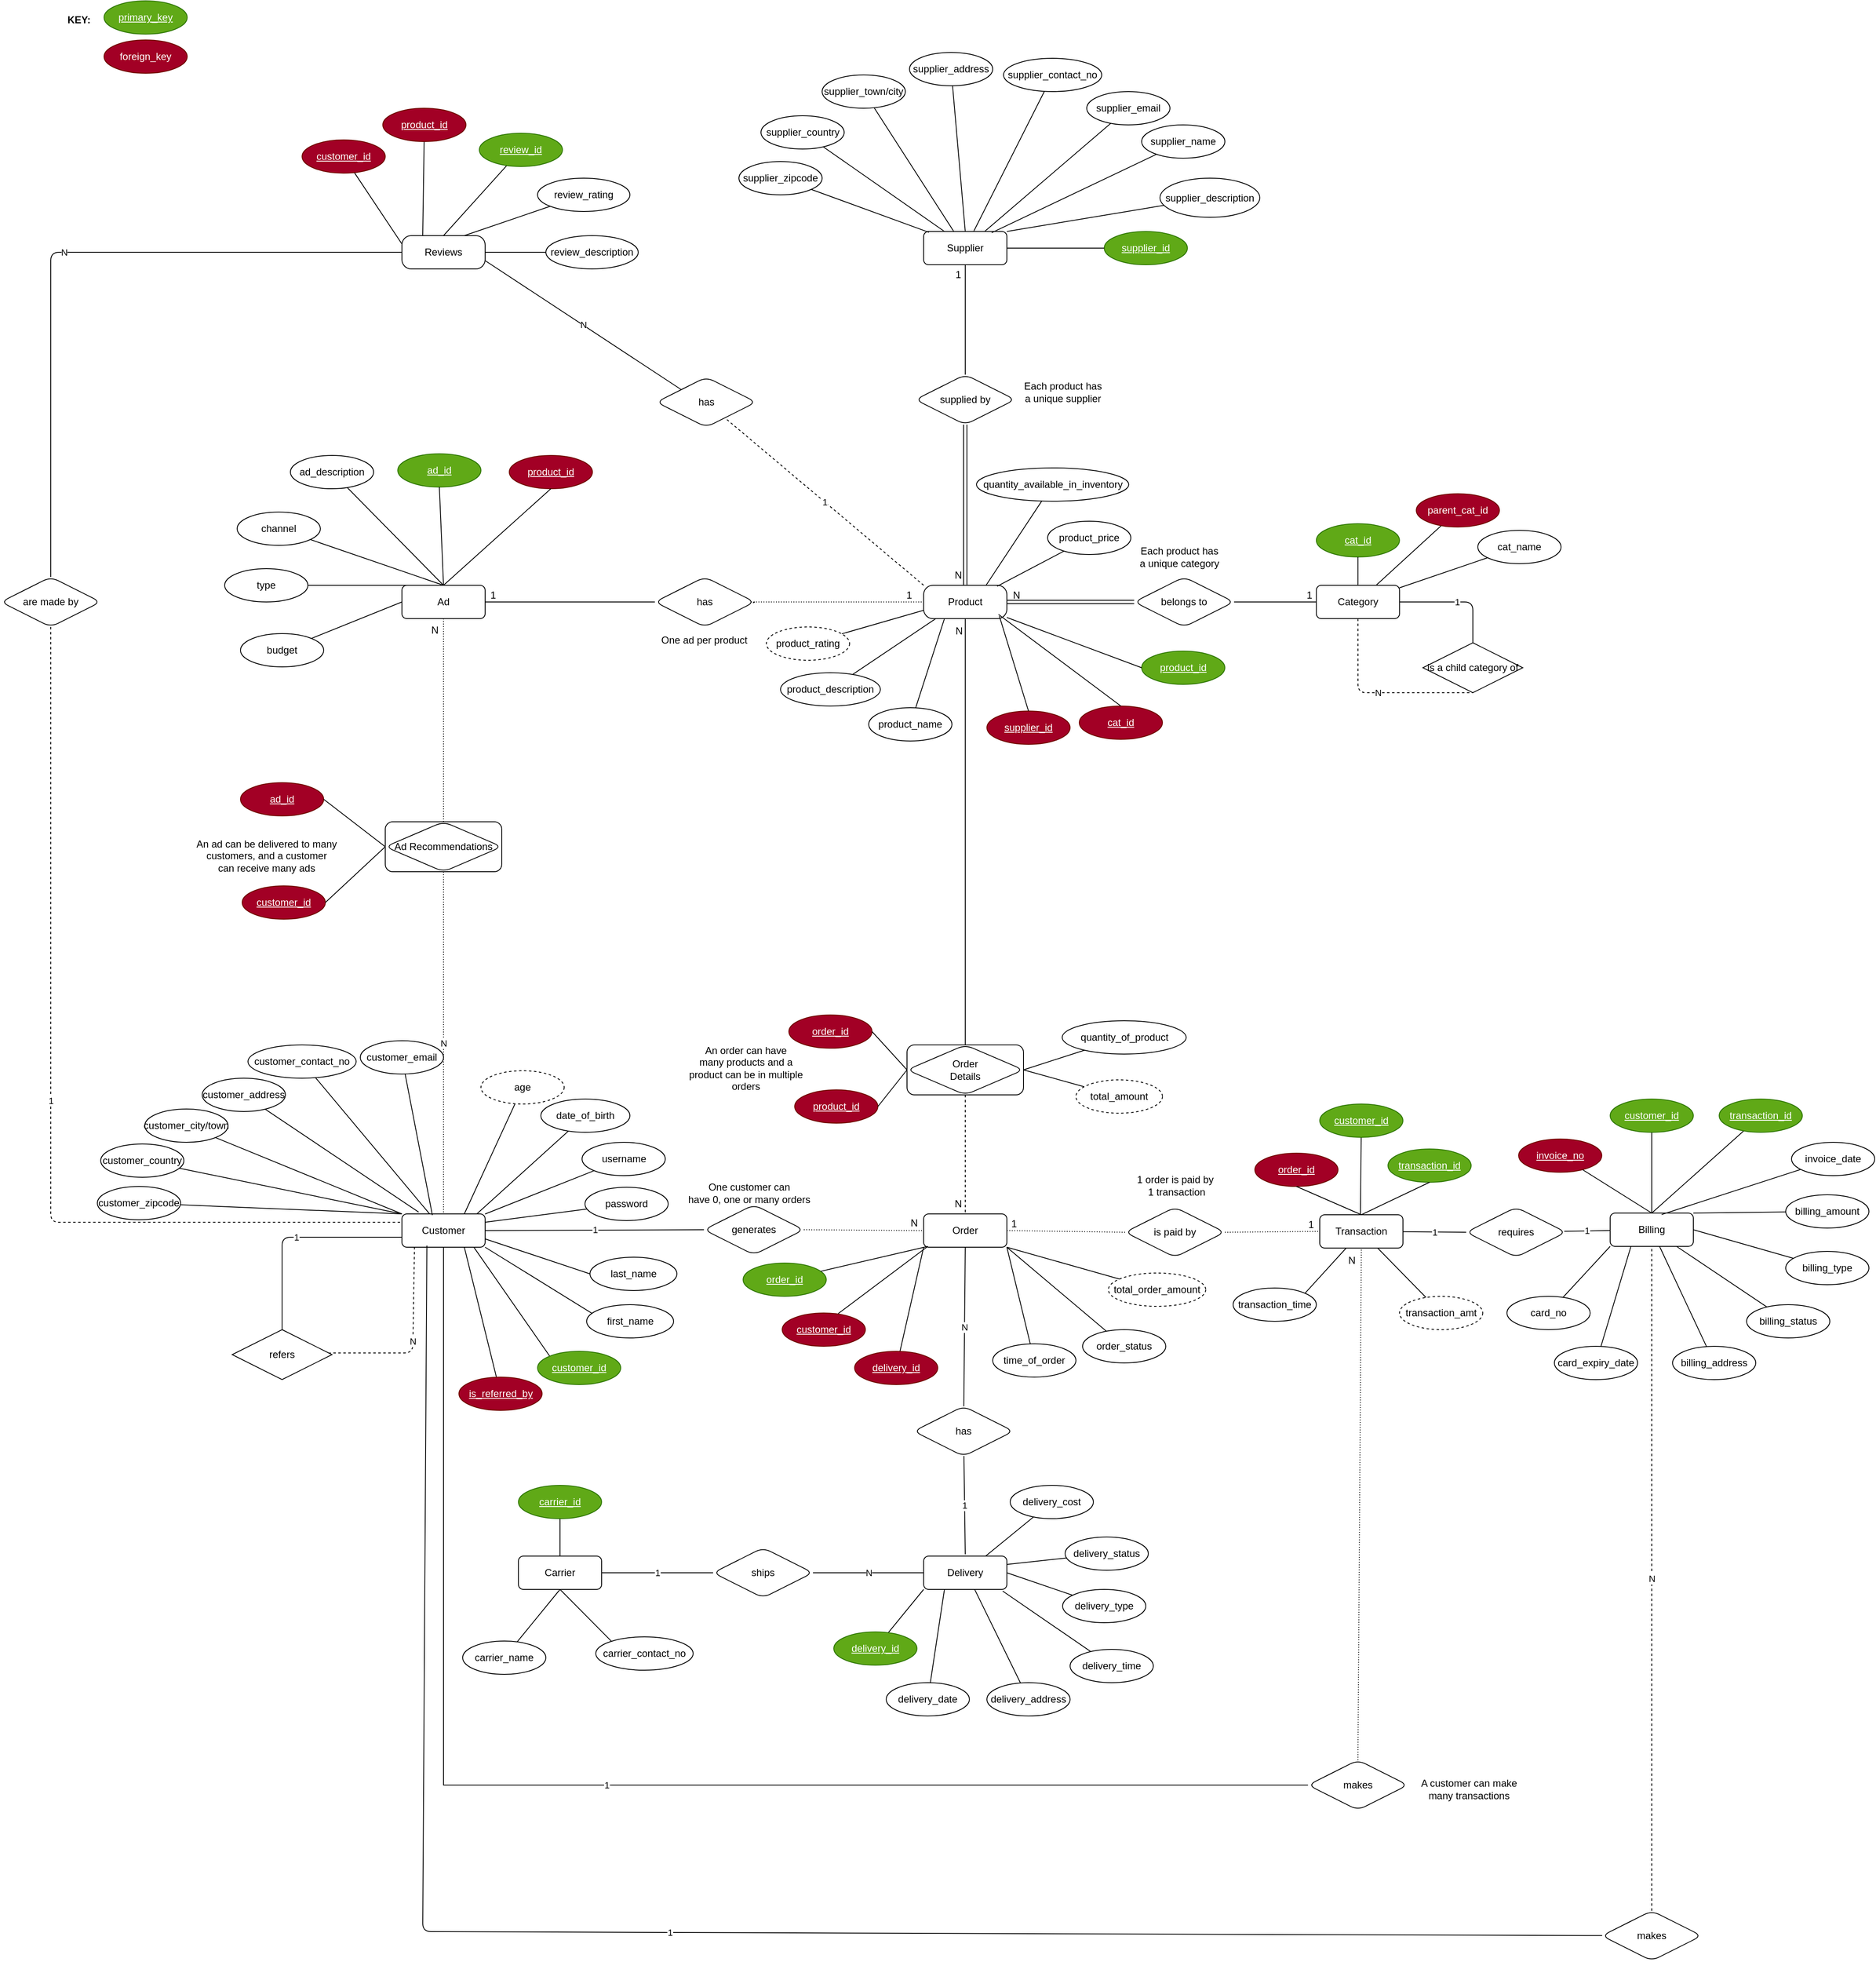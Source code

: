 <mxfile>
    <diagram id="CGE-V-YyImQBMw3J6Rf1" name="Page-1">
        <mxGraphModel dx="2678" dy="1331" grid="0" gridSize="13" guides="1" tooltips="1" connect="1" arrows="1" fold="1" page="0" pageScale="1" pageWidth="827" pageHeight="1169" math="0" shadow="0">
            <root>
                <mxCell id="0"/>
                <mxCell id="1" parent="0"/>
                <mxCell id="248" value="N" style="edgeStyle=none;html=1;entryX=0.974;entryY=0.467;entryDx=0;entryDy=0;entryPerimeter=0;endArrow=none;endFill=0;exitX=0.151;exitY=0.991;exitDx=0;exitDy=0;exitPerimeter=0;dashed=1;" parent="1" source="2" target="233" edge="1">
                    <mxGeometry relative="1" as="geometry">
                        <Array as="points">
                            <mxPoint x="-361" y="1312"/>
                        </Array>
                    </mxGeometry>
                </mxCell>
                <mxCell id="2" value="Customer" style="whiteSpace=wrap;html=1;align=center;rounded=1;" parent="1" vertex="1">
                    <mxGeometry x="-374" y="1145" width="100" height="40" as="geometry"/>
                </mxCell>
                <mxCell id="192" value="1" style="edgeStyle=none;html=1;endArrow=none;endFill=0;exitX=0;exitY=0;exitDx=0;exitDy=0;dashed=1;" parent="1" source="3" target="191" edge="1">
                    <mxGeometry relative="1" as="geometry"/>
                </mxCell>
                <mxCell id="3" value="Product" style="whiteSpace=wrap;html=1;align=center;rounded=1;arcSize=28;" parent="1" vertex="1">
                    <mxGeometry x="253" y="390" width="100" height="40" as="geometry"/>
                </mxCell>
                <mxCell id="4" value="Order" style="whiteSpace=wrap;html=1;align=center;rounded=1;" parent="1" vertex="1">
                    <mxGeometry x="253" y="1145" width="100" height="40" as="geometry"/>
                </mxCell>
                <mxCell id="289" value="1" style="edgeStyle=none;html=1;entryX=0;entryY=0.5;entryDx=0;entryDy=0;endArrow=none;endFill=0;" parent="1" source="6" target="285" edge="1">
                    <mxGeometry relative="1" as="geometry"/>
                </mxCell>
                <mxCell id="6" value="Transaction" style="whiteSpace=wrap;html=1;align=center;rounded=1;" parent="1" vertex="1">
                    <mxGeometry x="729" y="1146" width="100" height="40" as="geometry"/>
                </mxCell>
                <mxCell id="7" value="Supplier" style="whiteSpace=wrap;html=1;align=center;rounded=1;" parent="1" vertex="1">
                    <mxGeometry x="253" y="-35" width="100" height="40" as="geometry"/>
                </mxCell>
                <mxCell id="157" value="N" style="edgeStyle=none;html=1;entryX=0.5;entryY=1;entryDx=0;entryDy=0;endArrow=none;endFill=0;dashed=1;" parent="1" source="8" target="155" edge="1">
                    <mxGeometry relative="1" as="geometry">
                        <Array as="points">
                            <mxPoint x="775" y="519"/>
                        </Array>
                    </mxGeometry>
                </mxCell>
                <mxCell id="8" value="Category" style="whiteSpace=wrap;html=1;align=center;rounded=1;" parent="1" vertex="1">
                    <mxGeometry x="724.9" y="390" width="100" height="40" as="geometry"/>
                </mxCell>
                <mxCell id="9" value="Ad" style="whiteSpace=wrap;html=1;align=center;rounded=1;" parent="1" vertex="1">
                    <mxGeometry x="-374" y="390" width="100" height="40" as="geometry"/>
                </mxCell>
                <mxCell id="10" value="belongs to" style="shape=rhombus;perimeter=rhombusPerimeter;whiteSpace=wrap;html=1;align=center;rounded=1;" parent="1" vertex="1">
                    <mxGeometry x="506" y="380" width="120" height="60" as="geometry"/>
                </mxCell>
                <mxCell id="21" value="" style="endArrow=none;html=1;rounded=1;entryX=0;entryY=0.5;entryDx=0;entryDy=0;exitX=1;exitY=0.5;exitDx=0;exitDy=0;" parent="1" source="10" target="8" edge="1">
                    <mxGeometry relative="1" as="geometry">
                        <mxPoint x="662.36" y="409.94" as="sourcePoint"/>
                        <mxPoint x="822" y="440" as="targetPoint"/>
                    </mxGeometry>
                </mxCell>
                <mxCell id="22" value="1" style="resizable=0;html=1;align=right;verticalAlign=bottom;rounded=1;" parent="21" connectable="0" vertex="1">
                    <mxGeometry x="1" relative="1" as="geometry">
                        <mxPoint x="-5" as="offset"/>
                    </mxGeometry>
                </mxCell>
                <mxCell id="23" value="" style="endArrow=none;html=1;rounded=1;entryX=1;entryY=0.5;entryDx=0;entryDy=0;shape=link;" parent="1" source="10" target="3" edge="1">
                    <mxGeometry relative="1" as="geometry">
                        <mxPoint x="403" y="422" as="sourcePoint"/>
                        <mxPoint x="364" y="422" as="targetPoint"/>
                    </mxGeometry>
                </mxCell>
                <mxCell id="24" value="N" style="resizable=0;html=1;align=right;verticalAlign=bottom;rounded=1;" parent="23" connectable="0" vertex="1">
                    <mxGeometry x="1" relative="1" as="geometry">
                        <mxPoint x="16" as="offset"/>
                    </mxGeometry>
                </mxCell>
                <mxCell id="25" value="cat_id" style="ellipse;whiteSpace=wrap;html=1;align=center;fontStyle=4;rounded=1;fillColor=#60a917;fontColor=#ffffff;strokeColor=#2D7600;" parent="1" vertex="1">
                    <mxGeometry x="724.9" y="316" width="100" height="40" as="geometry"/>
                </mxCell>
                <mxCell id="28" value="" style="endArrow=none;html=1;rounded=0;entryX=0.5;entryY=0;entryDx=0;entryDy=0;exitX=0.5;exitY=1;exitDx=0;exitDy=0;" parent="1" source="25" target="8" edge="1">
                    <mxGeometry relative="1" as="geometry">
                        <mxPoint x="462.9" y="474" as="sourcePoint"/>
                        <mxPoint x="622.9" y="474" as="targetPoint"/>
                    </mxGeometry>
                </mxCell>
                <mxCell id="32" value="&lt;u&gt;cat_id&lt;/u&gt;" style="ellipse;whiteSpace=wrap;html=1;align=center;rounded=1;fillColor=#a20025;fontColor=#ffffff;strokeColor=#6F0000;" parent="1" vertex="1">
                    <mxGeometry x="440" y="535" width="100" height="40" as="geometry"/>
                </mxCell>
                <mxCell id="35" value="product_id" style="ellipse;whiteSpace=wrap;html=1;align=center;fontStyle=4;rounded=1;fillColor=#60a917;fontColor=#ffffff;strokeColor=#2D7600;" parent="1" vertex="1">
                    <mxGeometry x="515" y="469" width="100" height="40" as="geometry"/>
                </mxCell>
                <mxCell id="36" value="" style="endArrow=none;html=1;rounded=0;exitX=0;exitY=0.5;exitDx=0;exitDy=0;" parent="1" source="35" target="3" edge="1">
                    <mxGeometry relative="1" as="geometry">
                        <mxPoint x="346" y="422" as="sourcePoint"/>
                        <mxPoint x="219" y="410" as="targetPoint"/>
                    </mxGeometry>
                </mxCell>
                <mxCell id="41" value="" style="endArrow=none;html=1;rounded=0;exitX=0.5;exitY=0;exitDx=0;exitDy=0;" parent="1" source="32" edge="1">
                    <mxGeometry relative="1" as="geometry">
                        <mxPoint x="327" y="422" as="sourcePoint"/>
                        <mxPoint x="343" y="425" as="targetPoint"/>
                    </mxGeometry>
                </mxCell>
                <mxCell id="51" value="&lt;div&gt;Order&lt;/div&gt;&lt;div&gt;Details&lt;/div&gt;" style="shape=associativeEntity;whiteSpace=wrap;html=1;align=center;rounded=1;" parent="1" vertex="1">
                    <mxGeometry x="233" y="942" width="140" height="60" as="geometry"/>
                </mxCell>
                <mxCell id="52" value="product_id" style="ellipse;whiteSpace=wrap;html=1;align=center;fontStyle=4;rounded=1;fillColor=#a20025;fontColor=#ffffff;strokeColor=#6F0000;" parent="1" vertex="1">
                    <mxGeometry x="98" y="996" width="100" height="40" as="geometry"/>
                </mxCell>
                <mxCell id="53" value="&lt;div&gt;order_id&lt;/div&gt;" style="ellipse;whiteSpace=wrap;html=1;align=center;fontStyle=4;rounded=1;fillColor=#a20025;fontColor=#ffffff;strokeColor=#6F0000;" parent="1" vertex="1">
                    <mxGeometry x="91" y="906" width="100" height="40" as="geometry"/>
                </mxCell>
                <mxCell id="56" value="" style="endArrow=none;html=1;rounded=0;entryX=0.5;entryY=0;entryDx=0;entryDy=0;exitX=0.5;exitY=1;exitDx=0;exitDy=0;dashed=1;" parent="1" source="51" target="4" edge="1">
                    <mxGeometry relative="1" as="geometry">
                        <mxPoint x="303" y="1032" as="sourcePoint"/>
                        <mxPoint x="316" y="1100" as="targetPoint"/>
                    </mxGeometry>
                </mxCell>
                <mxCell id="57" value="N" style="resizable=0;html=1;align=right;verticalAlign=bottom;rounded=1;" parent="56" connectable="0" vertex="1">
                    <mxGeometry x="1" relative="1" as="geometry">
                        <mxPoint x="-4" y="-4" as="offset"/>
                    </mxGeometry>
                </mxCell>
                <mxCell id="58" value="" style="endArrow=none;html=1;rounded=0;entryX=1;entryY=0.5;entryDx=0;entryDy=0;exitX=0;exitY=0.5;exitDx=0;exitDy=0;" parent="1" source="51" target="53" edge="1">
                    <mxGeometry relative="1" as="geometry">
                        <mxPoint x="156" y="865" as="sourcePoint"/>
                        <mxPoint x="316" y="865" as="targetPoint"/>
                    </mxGeometry>
                </mxCell>
                <mxCell id="59" value="" style="endArrow=none;html=1;rounded=0;entryX=1;entryY=0.5;entryDx=0;entryDy=0;exitX=0;exitY=0.5;exitDx=0;exitDy=0;" parent="1" source="51" target="52" edge="1">
                    <mxGeometry relative="1" as="geometry">
                        <mxPoint x="236" y="920" as="sourcePoint"/>
                        <mxPoint x="316" y="951" as="targetPoint"/>
                    </mxGeometry>
                </mxCell>
                <mxCell id="60" value="&lt;div&gt;order_id&lt;/div&gt;" style="ellipse;whiteSpace=wrap;html=1;align=center;fontStyle=4;rounded=1;fillColor=#60a917;fontColor=#ffffff;strokeColor=#2D7600;" parent="1" vertex="1">
                    <mxGeometry x="36" y="1204" width="100" height="40" as="geometry"/>
                </mxCell>
                <mxCell id="61" value="" style="endArrow=none;html=1;rounded=0;" parent="1" target="60" edge="1">
                    <mxGeometry relative="1" as="geometry">
                        <mxPoint x="258" y="1184" as="sourcePoint"/>
                        <mxPoint x="298" y="1277.67" as="targetPoint"/>
                    </mxGeometry>
                </mxCell>
                <mxCell id="62" value="" style="endArrow=none;html=1;rounded=0;entryX=0.673;entryY=0.018;entryDx=0;entryDy=0;entryPerimeter=0;" parent="1" target="64" edge="1">
                    <mxGeometry relative="1" as="geometry">
                        <mxPoint x="258" y="1184" as="sourcePoint"/>
                        <mxPoint x="214" y="1124" as="targetPoint"/>
                    </mxGeometry>
                </mxCell>
                <mxCell id="63" value="&lt;div&gt;One customer can&lt;/div&gt;&lt;div&gt;have 0, one or many orders&lt;br&gt;&lt;/div&gt;" style="text;html=1;align=center;verticalAlign=middle;resizable=0;points=[];autosize=1;strokeColor=none;fillColor=none;" parent="1" vertex="1">
                    <mxGeometry x="-40.5" y="1099" width="167" height="41" as="geometry"/>
                </mxCell>
                <mxCell id="64" value="&lt;div&gt;customer_id&lt;/div&gt;" style="ellipse;whiteSpace=wrap;html=1;align=center;fontStyle=4;rounded=1;fillColor=#a20025;fontColor=#ffffff;strokeColor=#6F0000;" parent="1" vertex="1">
                    <mxGeometry x="83" y="1264" width="100" height="40" as="geometry"/>
                </mxCell>
                <mxCell id="66" value="supplied by" style="shape=rhombus;perimeter=rhombusPerimeter;whiteSpace=wrap;html=1;align=center;rounded=1;" parent="1" vertex="1">
                    <mxGeometry x="243" y="137" width="120" height="60" as="geometry"/>
                </mxCell>
                <mxCell id="67" value="" style="endArrow=none;html=1;rounded=1;entryX=0.5;entryY=1;entryDx=0;entryDy=0;exitX=0.5;exitY=0;exitDx=0;exitDy=0;" parent="1" source="66" target="7" edge="1">
                    <mxGeometry relative="1" as="geometry">
                        <mxPoint x="515" y="263" as="sourcePoint"/>
                        <mxPoint x="564.64" y="329" as="targetPoint"/>
                    </mxGeometry>
                </mxCell>
                <mxCell id="68" value="1" style="resizable=0;html=1;align=right;verticalAlign=bottom;rounded=1;" parent="67" connectable="0" vertex="1">
                    <mxGeometry x="1" relative="1" as="geometry">
                        <mxPoint x="-5" y="20" as="offset"/>
                    </mxGeometry>
                </mxCell>
                <mxCell id="69" value="" style="endArrow=none;html=1;rounded=1;exitX=0.5;exitY=1;exitDx=0;exitDy=0;entryX=0.5;entryY=0;entryDx=0;entryDy=0;shape=link;" parent="1" source="66" target="3" edge="1">
                    <mxGeometry relative="1" as="geometry">
                        <mxPoint x="385" y="313" as="sourcePoint"/>
                        <mxPoint x="335" y="301" as="targetPoint"/>
                    </mxGeometry>
                </mxCell>
                <mxCell id="70" value="N" style="resizable=0;html=1;align=right;verticalAlign=bottom;rounded=1;" parent="69" connectable="0" vertex="1">
                    <mxGeometry x="1" relative="1" as="geometry">
                        <mxPoint x="-4" y="-4" as="offset"/>
                    </mxGeometry>
                </mxCell>
                <mxCell id="71" value="supplier_id" style="ellipse;whiteSpace=wrap;html=1;align=center;fontStyle=4;rounded=1;fillColor=#60a917;fontColor=#ffffff;strokeColor=#2D7600;" parent="1" vertex="1">
                    <mxGeometry x="470" y="-35" width="100" height="40" as="geometry"/>
                </mxCell>
                <mxCell id="72" value="" style="endArrow=none;html=1;rounded=0;entryX=0;entryY=0.5;entryDx=0;entryDy=0;exitX=1;exitY=0.5;exitDx=0;exitDy=0;" parent="1" source="7" target="71" edge="1">
                    <mxGeometry relative="1" as="geometry">
                        <mxPoint x="373" y="162" as="sourcePoint"/>
                        <mxPoint x="331" y="172" as="targetPoint"/>
                    </mxGeometry>
                </mxCell>
                <mxCell id="73" value="Each product has&lt;br&gt; a unique supplier" style="text;html=1;align=center;verticalAlign=middle;resizable=0;points=[];autosize=1;strokeColor=none;fillColor=none;" parent="1" vertex="1">
                    <mxGeometry x="363" y="137" width="114" height="41" as="geometry"/>
                </mxCell>
                <mxCell id="74" value="generates" style="shape=rhombus;perimeter=rhombusPerimeter;whiteSpace=wrap;html=1;align=center;rounded=1;" parent="1" vertex="1">
                    <mxGeometry x="-11" y="1134" width="120" height="60" as="geometry"/>
                </mxCell>
                <mxCell id="75" value="" style="endArrow=none;html=1;rounded=0;exitX=0.865;exitY=1.001;exitDx=0;exitDy=0;entryX=0;entryY=0;entryDx=0;entryDy=0;exitPerimeter=0;" parent="1" source="2" target="76" edge="1">
                    <mxGeometry relative="1" as="geometry">
                        <mxPoint x="-217" y="1159.67" as="sourcePoint"/>
                        <mxPoint x="-217" y="1197.34" as="targetPoint"/>
                    </mxGeometry>
                </mxCell>
                <mxCell id="76" value="&lt;div&gt;customer_id&lt;/div&gt;" style="ellipse;whiteSpace=wrap;html=1;align=center;fontStyle=4;rounded=1;fillColor=#60a917;fontColor=#ffffff;strokeColor=#2D7600;" parent="1" vertex="1">
                    <mxGeometry x="-211" y="1310" width="100" height="40" as="geometry"/>
                </mxCell>
                <mxCell id="77" value="Each product has&lt;br&gt; a unique category" style="text;html=1;align=center;verticalAlign=middle;resizable=0;points=[];autosize=1;strokeColor=none;fillColor=none;" parent="1" vertex="1">
                    <mxGeometry x="502" y="335" width="115" height="41" as="geometry"/>
                </mxCell>
                <mxCell id="78" value="1" style="endArrow=none;html=1;rounded=0;entryX=1;entryY=0.5;entryDx=0;entryDy=0;exitX=0;exitY=0.5;exitDx=0;exitDy=0;" parent="1" source="74" target="2" edge="1">
                    <mxGeometry relative="1" as="geometry">
                        <mxPoint x="-124" y="1165" as="sourcePoint"/>
                        <mxPoint x="173" y="913.67" as="targetPoint"/>
                    </mxGeometry>
                </mxCell>
                <mxCell id="80" value="" style="endArrow=none;html=1;rounded=0;dashed=1;dashPattern=1 2;exitX=1;exitY=0.5;exitDx=0;exitDy=0;entryX=0;entryY=0.5;entryDx=0;entryDy=0;" parent="1" source="74" target="4" edge="1">
                    <mxGeometry relative="1" as="geometry">
                        <mxPoint x="120" y="965.67" as="sourcePoint"/>
                        <mxPoint x="280" y="965.67" as="targetPoint"/>
                    </mxGeometry>
                </mxCell>
                <mxCell id="81" value="N" style="resizable=0;html=1;align=right;verticalAlign=bottom;" parent="80" connectable="0" vertex="1">
                    <mxGeometry x="1" relative="1" as="geometry">
                        <mxPoint x="-6" as="offset"/>
                    </mxGeometry>
                </mxCell>
                <mxCell id="82" value="" style="endArrow=none;html=1;rounded=0;entryX=0.5;entryY=1;entryDx=0;entryDy=0;exitX=0.5;exitY=0;exitDx=0;exitDy=0;" parent="1" source="51" target="3" edge="1">
                    <mxGeometry relative="1" as="geometry">
                        <mxPoint x="180" y="582" as="sourcePoint"/>
                        <mxPoint x="340" y="582" as="targetPoint"/>
                    </mxGeometry>
                </mxCell>
                <mxCell id="83" value="N" style="resizable=0;html=1;align=right;verticalAlign=bottom;" parent="82" connectable="0" vertex="1">
                    <mxGeometry x="1" relative="1" as="geometry">
                        <mxPoint x="-3" y="23" as="offset"/>
                    </mxGeometry>
                </mxCell>
                <mxCell id="86" value="&lt;div&gt;An order can have&lt;/div&gt;&lt;div&gt;many products and a&lt;/div&gt;&lt;div&gt;product can be in multiple&lt;/div&gt;&lt;div&gt;orders&lt;br&gt;&lt;/div&gt;" style="text;html=1;align=center;verticalAlign=middle;resizable=0;points=[];autosize=1;strokeColor=none;fillColor=none;" parent="1" vertex="1">
                    <mxGeometry x="-40.5" y="935" width="159" height="70" as="geometry"/>
                </mxCell>
                <mxCell id="87" value="supplier_id" style="ellipse;whiteSpace=wrap;html=1;align=center;fontStyle=4;rounded=1;fillColor=#a20025;fontColor=#ffffff;strokeColor=#6F0000;" parent="1" vertex="1">
                    <mxGeometry x="329" y="541" width="100" height="40" as="geometry"/>
                </mxCell>
                <mxCell id="88" value="" style="endArrow=none;html=1;rounded=0;exitX=0.5;exitY=0;exitDx=0;exitDy=0;" parent="1" source="87" edge="1">
                    <mxGeometry relative="1" as="geometry">
                        <mxPoint x="346" y="546" as="sourcePoint"/>
                        <mxPoint x="344" y="427" as="targetPoint"/>
                    </mxGeometry>
                </mxCell>
                <mxCell id="89" value="is paid by" style="shape=rhombus;perimeter=rhombusPerimeter;whiteSpace=wrap;html=1;align=center;rounded=1;" parent="1" vertex="1">
                    <mxGeometry x="495" y="1137" width="120" height="60" as="geometry"/>
                </mxCell>
                <mxCell id="90" value="" style="endArrow=none;html=1;rounded=0;dashed=1;dashPattern=1 2;entryX=0;entryY=0.5;entryDx=0;entryDy=0;exitX=1;exitY=0.5;exitDx=0;exitDy=0;" parent="1" source="89" target="6" edge="1">
                    <mxGeometry relative="1" as="geometry">
                        <mxPoint x="651" y="1166" as="sourcePoint"/>
                        <mxPoint x="787" y="1029" as="targetPoint"/>
                    </mxGeometry>
                </mxCell>
                <mxCell id="91" value="1" style="resizable=0;html=1;align=right;verticalAlign=bottom;" parent="90" connectable="0" vertex="1">
                    <mxGeometry x="1" relative="1" as="geometry">
                        <mxPoint x="-6" as="offset"/>
                    </mxGeometry>
                </mxCell>
                <mxCell id="92" value="" style="endArrow=none;html=1;rounded=0;dashed=1;dashPattern=1 2;exitX=0;exitY=0.5;exitDx=0;exitDy=0;entryX=1;entryY=0.5;entryDx=0;entryDy=0;" parent="1" source="89" target="4" edge="1">
                    <mxGeometry relative="1" as="geometry">
                        <mxPoint x="551" y="941" as="sourcePoint"/>
                        <mxPoint x="711" y="941" as="targetPoint"/>
                    </mxGeometry>
                </mxCell>
                <mxCell id="93" value="1" style="resizable=0;html=1;align=right;verticalAlign=bottom;" parent="92" connectable="0" vertex="1">
                    <mxGeometry x="1" relative="1" as="geometry">
                        <mxPoint x="12" as="offset"/>
                    </mxGeometry>
                </mxCell>
                <mxCell id="94" value="transaction_id" style="ellipse;whiteSpace=wrap;html=1;align=center;fontStyle=4;rounded=1;fillColor=#60a917;fontColor=#ffffff;strokeColor=#2D7600;" parent="1" vertex="1">
                    <mxGeometry x="811" y="1067" width="100" height="40" as="geometry"/>
                </mxCell>
                <mxCell id="95" value="" style="endArrow=none;html=1;rounded=0;exitX=0.5;exitY=1;exitDx=0;exitDy=0;entryX=0.5;entryY=0;entryDx=0;entryDy=0;" parent="1" source="94" target="6" edge="1">
                    <mxGeometry relative="1" as="geometry">
                        <mxPoint x="1125" y="1066" as="sourcePoint"/>
                        <mxPoint x="1032" y="930" as="targetPoint"/>
                    </mxGeometry>
                </mxCell>
                <mxCell id="99" value="&lt;div&gt;1 order is paid by&lt;/div&gt;&lt;div&gt;&amp;nbsp;1 transaction&lt;/div&gt;" style="text;html=1;align=center;verticalAlign=middle;resizable=0;points=[];autosize=1;strokeColor=none;fillColor=none;" parent="1" vertex="1">
                    <mxGeometry x="499" y="1090" width="112" height="41" as="geometry"/>
                </mxCell>
                <mxCell id="106" value="" style="endArrow=none;html=1;rounded=0;dashed=1;dashPattern=1 2;entryX=0.5;entryY=1;entryDx=0;entryDy=0;exitX=0.5;exitY=0;exitDx=0;exitDy=0;" parent="1" source="129" target="9" edge="1">
                    <mxGeometry relative="1" as="geometry">
                        <mxPoint x="-201" y="543" as="sourcePoint"/>
                        <mxPoint x="138" y="501" as="targetPoint"/>
                    </mxGeometry>
                </mxCell>
                <mxCell id="107" value="N" style="resizable=0;html=1;align=right;verticalAlign=bottom;" parent="106" connectable="0" vertex="1">
                    <mxGeometry x="1" relative="1" as="geometry">
                        <mxPoint x="-6" y="22" as="offset"/>
                    </mxGeometry>
                </mxCell>
                <mxCell id="108" value="&lt;u&gt;ad_id&lt;/u&gt;" style="ellipse;whiteSpace=wrap;html=1;align=center;rounded=1;fillColor=#60a917;fontColor=#ffffff;strokeColor=#2D7600;" parent="1" vertex="1">
                    <mxGeometry x="-379" y="232" width="100" height="40" as="geometry"/>
                </mxCell>
                <mxCell id="111" value="" style="endArrow=none;html=1;rounded=0;exitX=0.5;exitY=1;exitDx=0;exitDy=0;entryX=0.5;entryY=0;entryDx=0;entryDy=0;" parent="1" source="108" target="9" edge="1">
                    <mxGeometry relative="1" as="geometry">
                        <mxPoint x="-119" y="362" as="sourcePoint"/>
                        <mxPoint x="-193" y="350.0" as="targetPoint"/>
                    </mxGeometry>
                </mxCell>
                <mxCell id="112" value="N" style="endArrow=none;html=1;rounded=0;dashed=1;dashPattern=1 2;entryX=0.5;entryY=0;entryDx=0;entryDy=0;exitX=0.5;exitY=1;exitDx=0;exitDy=0;" parent="1" source="129" target="2" edge="1">
                    <mxGeometry relative="1" as="geometry">
                        <mxPoint x="-324.0" y="898" as="sourcePoint"/>
                        <mxPoint x="138" y="921" as="targetPoint"/>
                    </mxGeometry>
                </mxCell>
                <mxCell id="119" value="" style="endArrow=none;html=1;rounded=0;dashed=1;dashPattern=1 2;entryX=0;entryY=0.5;entryDx=0;entryDy=0;exitX=0.938;exitY=0.5;exitDx=0;exitDy=0;exitPerimeter=0;" parent="1" source="114" target="3" edge="1">
                    <mxGeometry relative="1" as="geometry">
                        <mxPoint x="102" y="378" as="sourcePoint"/>
                        <mxPoint x="262" y="378" as="targetPoint"/>
                    </mxGeometry>
                </mxCell>
                <mxCell id="120" value="1" style="resizable=0;html=1;align=right;verticalAlign=bottom;" parent="119" connectable="0" vertex="1">
                    <mxGeometry x="1" relative="1" as="geometry">
                        <mxPoint x="-14" as="offset"/>
                    </mxGeometry>
                </mxCell>
                <mxCell id="121" value="" style="endArrow=none;html=1;rounded=0;entryX=1;entryY=0.5;entryDx=0;entryDy=0;startArrow=none;exitX=0;exitY=0.5;exitDx=0;exitDy=0;" parent="1" source="114" target="9" edge="1">
                    <mxGeometry relative="1" as="geometry">
                        <mxPoint x="-136" y="410" as="sourcePoint"/>
                        <mxPoint x="159" y="423.0" as="targetPoint"/>
                    </mxGeometry>
                </mxCell>
                <mxCell id="122" value="1" style="resizable=0;html=1;align=right;verticalAlign=bottom;" parent="121" connectable="0" vertex="1">
                    <mxGeometry x="1" relative="1" as="geometry">
                        <mxPoint x="13" as="offset"/>
                    </mxGeometry>
                </mxCell>
                <mxCell id="123" value="One ad per product" style="text;html=1;align=center;verticalAlign=middle;resizable=0;points=[];autosize=1;strokeColor=none;fillColor=none;" parent="1" vertex="1">
                    <mxGeometry x="-73" y="443" width="123" height="26" as="geometry"/>
                </mxCell>
                <mxCell id="124" value="&lt;div&gt;An ad can be delivered to many&lt;/div&gt;&lt;div&gt;customers, and a customer&lt;/div&gt;&lt;div&gt;can receive many ads&lt;br&gt;&lt;/div&gt;" style="text;html=1;align=center;verticalAlign=middle;resizable=0;points=[];autosize=1;strokeColor=none;fillColor=none;" parent="1" vertex="1">
                    <mxGeometry x="-631" y="687" width="188" height="55" as="geometry"/>
                </mxCell>
                <mxCell id="125" value="makes" style="shape=rhombus;perimeter=rhombusPerimeter;whiteSpace=wrap;html=1;align=center;rounded=1;" parent="1" vertex="1">
                    <mxGeometry x="714.9" y="1801" width="120" height="60" as="geometry"/>
                </mxCell>
                <mxCell id="129" value="&lt;div&gt;Ad Recommendations&lt;/div&gt;" style="shape=associativeEntity;whiteSpace=wrap;html=1;align=center;rounded=1;" parent="1" vertex="1">
                    <mxGeometry x="-394" y="674" width="140" height="60" as="geometry"/>
                </mxCell>
                <mxCell id="130" value="customer_id" style="ellipse;whiteSpace=wrap;html=1;align=center;fontStyle=4;rounded=1;fillColor=#a20025;fontColor=#ffffff;strokeColor=#6F0000;" parent="1" vertex="1">
                    <mxGeometry x="-566" y="751" width="100" height="40" as="geometry"/>
                </mxCell>
                <mxCell id="131" value="&lt;div&gt;ad_id&lt;/div&gt;" style="ellipse;whiteSpace=wrap;html=1;align=center;fontStyle=4;rounded=1;fillColor=#a20025;fontColor=#ffffff;strokeColor=#6F0000;" parent="1" vertex="1">
                    <mxGeometry x="-568" y="627" width="100" height="40" as="geometry"/>
                </mxCell>
                <mxCell id="134" value="" style="endArrow=none;html=1;rounded=0;exitX=1;exitY=0.5;exitDx=0;exitDy=0;entryX=0;entryY=0.5;entryDx=0;entryDy=0;" parent="1" source="131" target="129" edge="1">
                    <mxGeometry relative="1" as="geometry">
                        <mxPoint x="-273" y="553" as="sourcePoint"/>
                        <mxPoint x="-113" y="553" as="targetPoint"/>
                    </mxGeometry>
                </mxCell>
                <mxCell id="135" value="" style="endArrow=none;html=1;rounded=0;exitX=1;exitY=0.5;exitDx=0;exitDy=0;entryX=0;entryY=0.5;entryDx=0;entryDy=0;" parent="1" source="130" target="129" edge="1">
                    <mxGeometry relative="1" as="geometry">
                        <mxPoint x="-286.0" y="841.0" as="sourcePoint"/>
                        <mxPoint x="-394.0" y="868" as="targetPoint"/>
                    </mxGeometry>
                </mxCell>
                <mxCell id="136" value="&lt;div&gt;A customer can make&lt;/div&gt;&lt;div&gt;many transactions&lt;br&gt;&lt;/div&gt;" style="text;html=1;align=center;verticalAlign=middle;resizable=0;points=[];autosize=1;strokeColor=none;fillColor=none;" parent="1" vertex="1">
                    <mxGeometry x="839" y="1815" width="137" height="41" as="geometry"/>
                </mxCell>
                <mxCell id="141" value="product_id" style="ellipse;whiteSpace=wrap;html=1;align=center;fontStyle=4;rounded=1;fillColor=#a20025;fontColor=#ffffff;strokeColor=#6F0000;" parent="1" vertex="1">
                    <mxGeometry x="-245" y="234" width="100" height="40" as="geometry"/>
                </mxCell>
                <mxCell id="142" value="" style="endArrow=none;html=1;rounded=0;entryX=0.5;entryY=1;entryDx=0;entryDy=0;exitX=0.5;exitY=0;exitDx=0;exitDy=0;" parent="1" source="9" target="141" edge="1">
                    <mxGeometry relative="1" as="geometry">
                        <mxPoint x="123" y="511" as="sourcePoint"/>
                        <mxPoint x="283" y="511" as="targetPoint"/>
                    </mxGeometry>
                </mxCell>
                <mxCell id="143" value="" style="endArrow=none;html=1;rounded=0;dashed=1;dashPattern=1 2;entryX=0.5;entryY=1;entryDx=0;entryDy=0;exitX=0.5;exitY=0;exitDx=0;exitDy=0;" parent="1" source="125" target="6" edge="1">
                    <mxGeometry relative="1" as="geometry">
                        <mxPoint x="201" y="1105" as="sourcePoint"/>
                        <mxPoint x="361" y="1105" as="targetPoint"/>
                    </mxGeometry>
                </mxCell>
                <mxCell id="144" value="N" style="resizable=0;html=1;align=right;verticalAlign=bottom;" parent="143" connectable="0" vertex="1">
                    <mxGeometry x="1" relative="1" as="geometry">
                        <mxPoint x="-6" y="23" as="offset"/>
                    </mxGeometry>
                </mxCell>
                <mxCell id="145" value="1" style="endArrow=none;html=1;rounded=0;entryX=0.5;entryY=1;entryDx=0;entryDy=0;exitX=0;exitY=0.5;exitDx=0;exitDy=0;" parent="1" source="125" target="2" edge="1">
                    <mxGeometry relative="1" as="geometry">
                        <mxPoint x="657" y="1257" as="sourcePoint"/>
                        <mxPoint x="383" y="1033" as="targetPoint"/>
                        <Array as="points">
                            <mxPoint x="-324" y="1831"/>
                        </Array>
                    </mxGeometry>
                </mxCell>
                <mxCell id="148" value="order_id" style="ellipse;whiteSpace=wrap;html=1;align=center;fontStyle=4;rounded=1;fillColor=#a20025;fontColor=#ffffff;strokeColor=#6F0000;" parent="1" vertex="1">
                    <mxGeometry x="651" y="1072" width="100" height="40" as="geometry"/>
                </mxCell>
                <mxCell id="150" value="" style="endArrow=none;html=1;rounded=0;entryX=0.5;entryY=0;entryDx=0;entryDy=0;exitX=0.5;exitY=1;exitDx=0;exitDy=0;" parent="1" source="148" target="6" edge="1">
                    <mxGeometry relative="1" as="geometry">
                        <mxPoint x="460" y="1071" as="sourcePoint"/>
                        <mxPoint x="620" y="1071" as="targetPoint"/>
                    </mxGeometry>
                </mxCell>
                <mxCell id="152" style="edgeStyle=none;html=1;endArrow=none;endFill=0;" parent="1" source="151" target="8" edge="1">
                    <mxGeometry relative="1" as="geometry"/>
                </mxCell>
                <mxCell id="151" value="parent_cat_id" style="ellipse;whiteSpace=wrap;html=1;align=center;fontStyle=0;rounded=1;fillColor=#a20025;fontColor=#ffffff;strokeColor=#6F0000;" parent="1" vertex="1">
                    <mxGeometry x="845" y="280" width="100" height="40" as="geometry"/>
                </mxCell>
                <mxCell id="154" style="edgeStyle=none;html=1;endArrow=none;endFill=0;" parent="1" source="153" target="8" edge="1">
                    <mxGeometry relative="1" as="geometry"/>
                </mxCell>
                <mxCell id="153" value="cat_name" style="ellipse;whiteSpace=wrap;html=1;align=center;fontStyle=0;rounded=1;" parent="1" vertex="1">
                    <mxGeometry x="919" y="324" width="100" height="40" as="geometry"/>
                </mxCell>
                <mxCell id="156" value="1" style="edgeStyle=none;html=1;entryX=1;entryY=0.5;entryDx=0;entryDy=0;endArrow=none;endFill=0;" parent="1" source="155" target="8" edge="1">
                    <mxGeometry relative="1" as="geometry">
                        <Array as="points">
                            <mxPoint x="913" y="410"/>
                        </Array>
                    </mxGeometry>
                </mxCell>
                <mxCell id="155" value="is a child category of" style="shape=rhombus;perimeter=rhombusPerimeter;whiteSpace=wrap;html=1;align=center;" parent="1" vertex="1">
                    <mxGeometry x="853" y="459" width="120" height="60" as="geometry"/>
                </mxCell>
                <mxCell id="158" value="primary_key" style="ellipse;whiteSpace=wrap;html=1;align=center;fontStyle=4;rounded=1;fillColor=#60a917;fontColor=#ffffff;strokeColor=#2D7600;" parent="1" vertex="1">
                    <mxGeometry x="-732" y="-312" width="100" height="40" as="geometry"/>
                </mxCell>
                <mxCell id="159" value="foreign_key" style="ellipse;whiteSpace=wrap;html=1;align=center;fontStyle=0;rounded=1;fillColor=#a20025;fontColor=#ffffff;strokeColor=#6F0000;" parent="1" vertex="1">
                    <mxGeometry x="-732" y="-265" width="100" height="40" as="geometry"/>
                </mxCell>
                <mxCell id="161" value="KEY:" style="text;html=1;strokeColor=none;fillColor=none;align=center;verticalAlign=middle;whiteSpace=wrap;rounded=0;fontStyle=1" parent="1" vertex="1">
                    <mxGeometry x="-792" y="-304" width="60" height="30" as="geometry"/>
                </mxCell>
                <mxCell id="165" style="edgeStyle=none;html=1;entryX=0.5;entryY=0;entryDx=0;entryDy=0;endArrow=none;endFill=0;" parent="1" source="162" target="9" edge="1">
                    <mxGeometry relative="1" as="geometry"/>
                </mxCell>
                <mxCell id="162" value="ad_description" style="ellipse;whiteSpace=wrap;html=1;align=center;fontStyle=0;rounded=1;" parent="1" vertex="1">
                    <mxGeometry x="-508" y="234" width="100" height="40" as="geometry"/>
                </mxCell>
                <mxCell id="166" style="edgeStyle=none;html=1;entryX=0.5;entryY=0;entryDx=0;entryDy=0;endArrow=none;endFill=0;" parent="1" source="163" target="9" edge="1">
                    <mxGeometry relative="1" as="geometry"/>
                </mxCell>
                <mxCell id="163" value="channel" style="ellipse;whiteSpace=wrap;html=1;align=center;fontStyle=0;rounded=1;" parent="1" vertex="1">
                    <mxGeometry x="-572" y="302" width="100" height="40" as="geometry"/>
                </mxCell>
                <mxCell id="169" style="edgeStyle=none;html=1;entryX=0.5;entryY=0;entryDx=0;entryDy=0;endArrow=none;endFill=0;" parent="1" source="167" target="9" edge="1">
                    <mxGeometry relative="1" as="geometry"/>
                </mxCell>
                <mxCell id="167" value="type" style="ellipse;whiteSpace=wrap;html=1;align=center;fontStyle=0;rounded=1;" parent="1" vertex="1">
                    <mxGeometry x="-587" y="370" width="100" height="40" as="geometry"/>
                </mxCell>
                <mxCell id="170" style="edgeStyle=none;html=1;entryX=0;entryY=0.5;entryDx=0;entryDy=0;endArrow=none;endFill=0;" parent="1" source="168" target="9" edge="1">
                    <mxGeometry relative="1" as="geometry"/>
                </mxCell>
                <mxCell id="168" value="budget" style="ellipse;whiteSpace=wrap;html=1;align=center;fontStyle=0;rounded=1;" parent="1" vertex="1">
                    <mxGeometry x="-568" y="448" width="100" height="40" as="geometry"/>
                </mxCell>
                <mxCell id="174" style="edgeStyle=none;html=1;entryX=1;entryY=0;entryDx=0;entryDy=0;endArrow=none;endFill=0;" parent="1" source="171" target="7" edge="1">
                    <mxGeometry relative="1" as="geometry"/>
                </mxCell>
                <mxCell id="171" value="supplier_description" style="ellipse;whiteSpace=wrap;html=1;fontSize=12;" parent="1" vertex="1">
                    <mxGeometry x="537" y="-99" width="120" height="47" as="geometry"/>
                </mxCell>
                <mxCell id="175" style="edgeStyle=none;html=1;entryX=0.817;entryY=0.039;entryDx=0;entryDy=0;entryPerimeter=0;endArrow=none;endFill=0;" parent="1" source="173" target="7" edge="1">
                    <mxGeometry relative="1" as="geometry"/>
                </mxCell>
                <mxCell id="173" value="supplier_name" style="ellipse;whiteSpace=wrap;html=1;align=center;fontStyle=0;rounded=1;" parent="1" vertex="1">
                    <mxGeometry x="515" y="-163" width="100" height="40" as="geometry"/>
                </mxCell>
                <mxCell id="178" style="edgeStyle=none;html=1;endArrow=none;endFill=0;" parent="1" source="176" target="7" edge="1">
                    <mxGeometry relative="1" as="geometry"/>
                </mxCell>
                <mxCell id="176" value="supplier_email" style="ellipse;whiteSpace=wrap;html=1;align=center;fontStyle=0;rounded=1;" parent="1" vertex="1">
                    <mxGeometry x="449" y="-203" width="100" height="40" as="geometry"/>
                </mxCell>
                <mxCell id="179" style="edgeStyle=none;html=1;endArrow=none;endFill=0;" parent="1" source="177" target="7" edge="1">
                    <mxGeometry relative="1" as="geometry"/>
                </mxCell>
                <mxCell id="177" value="supplier_contact_no" style="ellipse;whiteSpace=wrap;html=1;align=center;fontStyle=0;rounded=1;" parent="1" vertex="1">
                    <mxGeometry x="349" y="-243" width="118" height="40" as="geometry"/>
                </mxCell>
                <mxCell id="181" style="edgeStyle=none;html=1;entryX=0.5;entryY=0;entryDx=0;entryDy=0;endArrow=none;endFill=0;" parent="1" source="180" target="7" edge="1">
                    <mxGeometry relative="1" as="geometry"/>
                </mxCell>
                <mxCell id="180" value="supplier_address" style="ellipse;whiteSpace=wrap;html=1;align=center;fontStyle=0;rounded=1;" parent="1" vertex="1">
                    <mxGeometry x="236" y="-250" width="100" height="40" as="geometry"/>
                </mxCell>
                <mxCell id="184" style="edgeStyle=none;html=1;entryX=0.365;entryY=0.012;entryDx=0;entryDy=0;entryPerimeter=0;endArrow=none;endFill=0;" parent="1" source="182" target="7" edge="1">
                    <mxGeometry relative="1" as="geometry"/>
                </mxCell>
                <mxCell id="182" value="supplier_town/city" style="ellipse;whiteSpace=wrap;html=1;align=center;fontStyle=0;rounded=1;" parent="1" vertex="1">
                    <mxGeometry x="131" y="-223" width="100" height="40" as="geometry"/>
                </mxCell>
                <mxCell id="186" style="edgeStyle=none;html=1;entryX=0.25;entryY=0;entryDx=0;entryDy=0;endArrow=none;endFill=0;" parent="1" source="183" target="7" edge="1">
                    <mxGeometry relative="1" as="geometry"/>
                </mxCell>
                <mxCell id="183" value="supplier_country" style="ellipse;whiteSpace=wrap;html=1;align=center;fontStyle=0;rounded=1;" parent="1" vertex="1">
                    <mxGeometry x="57.5" y="-174" width="100" height="40" as="geometry"/>
                </mxCell>
                <mxCell id="187" style="edgeStyle=none;html=1;entryX=0.064;entryY=0.026;entryDx=0;entryDy=0;entryPerimeter=0;endArrow=none;endFill=0;" parent="1" source="185" target="7" edge="1">
                    <mxGeometry relative="1" as="geometry"/>
                </mxCell>
                <mxCell id="185" value="supplier_zipcode" style="ellipse;whiteSpace=wrap;html=1;align=center;fontStyle=0;rounded=1;" parent="1" vertex="1">
                    <mxGeometry x="31" y="-119" width="100" height="40" as="geometry"/>
                </mxCell>
                <mxCell id="193" value="N" style="edgeStyle=none;html=1;entryX=0;entryY=0;entryDx=0;entryDy=0;endArrow=none;endFill=0;exitX=1;exitY=0.75;exitDx=0;exitDy=0;" parent="1" source="190" target="191" edge="1">
                    <mxGeometry relative="1" as="geometry">
                        <mxPoint x="-108.0" y="152.0" as="targetPoint"/>
                    </mxGeometry>
                </mxCell>
                <mxCell id="214" value="N" style="edgeStyle=none;html=1;entryX=0.5;entryY=0;entryDx=0;entryDy=0;endArrow=none;endFill=0;" parent="1" source="190" edge="1">
                    <mxGeometry relative="1" as="geometry">
                        <mxPoint x="-796" y="380" as="targetPoint"/>
                        <Array as="points">
                            <mxPoint x="-796" y="-10"/>
                        </Array>
                    </mxGeometry>
                </mxCell>
                <mxCell id="190" value="Reviews" style="whiteSpace=wrap;html=1;align=center;rounded=1;arcSize=28;" parent="1" vertex="1">
                    <mxGeometry x="-374" y="-30" width="100" height="40" as="geometry"/>
                </mxCell>
                <mxCell id="191" value="has" style="shape=rhombus;perimeter=rhombusPerimeter;whiteSpace=wrap;html=1;align=center;rounded=1;" parent="1" vertex="1">
                    <mxGeometry x="-68.25" y="140" width="120" height="60" as="geometry"/>
                </mxCell>
                <mxCell id="199" style="edgeStyle=none;html=1;entryX=0.5;entryY=0;entryDx=0;entryDy=0;endArrow=none;endFill=0;" parent="1" source="194" target="190" edge="1">
                    <mxGeometry relative="1" as="geometry"/>
                </mxCell>
                <mxCell id="194" value="&lt;u&gt;review_id&lt;/u&gt;" style="ellipse;whiteSpace=wrap;html=1;align=center;rounded=1;fillColor=#60a917;fontColor=#ffffff;strokeColor=#2D7600;" parent="1" vertex="1">
                    <mxGeometry x="-281" y="-153" width="100" height="40" as="geometry"/>
                </mxCell>
                <mxCell id="200" style="edgeStyle=none;html=1;entryX=0.25;entryY=0;entryDx=0;entryDy=0;endArrow=none;endFill=0;" parent="1" source="195" target="190" edge="1">
                    <mxGeometry relative="1" as="geometry"/>
                </mxCell>
                <mxCell id="195" value="product_id" style="ellipse;whiteSpace=wrap;html=1;align=center;fontStyle=4;rounded=1;fillColor=#a20025;fontColor=#ffffff;strokeColor=#6F0000;" parent="1" vertex="1">
                    <mxGeometry x="-397" y="-183" width="100" height="40" as="geometry"/>
                </mxCell>
                <mxCell id="201" style="edgeStyle=none;html=1;entryX=0;entryY=0.25;entryDx=0;entryDy=0;endArrow=none;endFill=0;" parent="1" source="196" target="190" edge="1">
                    <mxGeometry relative="1" as="geometry"/>
                </mxCell>
                <mxCell id="196" value="customer_id" style="ellipse;whiteSpace=wrap;html=1;align=center;fontStyle=4;rounded=1;fillColor=#a20025;fontColor=#ffffff;strokeColor=#6F0000;" parent="1" vertex="1">
                    <mxGeometry x="-494" y="-145" width="100" height="40" as="geometry"/>
                </mxCell>
                <mxCell id="202" style="edgeStyle=none;html=1;entryX=1;entryY=0.5;entryDx=0;entryDy=0;endArrow=none;endFill=0;" parent="1" source="197" target="190" edge="1">
                    <mxGeometry relative="1" as="geometry"/>
                </mxCell>
                <mxCell id="197" value="review_description" style="ellipse;whiteSpace=wrap;html=1;align=center;fontStyle=0;rounded=1;" parent="1" vertex="1">
                    <mxGeometry x="-201" y="-30" width="111" height="40" as="geometry"/>
                </mxCell>
                <mxCell id="203" style="edgeStyle=none;html=1;endArrow=none;endFill=0;entryX=0.75;entryY=0;entryDx=0;entryDy=0;" parent="1" source="198" target="190" edge="1">
                    <mxGeometry relative="1" as="geometry"/>
                </mxCell>
                <mxCell id="198" value="review_rating" style="ellipse;whiteSpace=wrap;html=1;align=center;fontStyle=0;rounded=1;" parent="1" vertex="1">
                    <mxGeometry x="-211" y="-99" width="111" height="40" as="geometry"/>
                </mxCell>
                <mxCell id="211" value="" style="endArrow=none;html=1;rounded=0;entryX=1;entryY=0.5;entryDx=0;entryDy=0;" parent="1" target="114" edge="1">
                    <mxGeometry relative="1" as="geometry">
                        <mxPoint x="48" y="411" as="sourcePoint"/>
                        <mxPoint x="-167" y="410" as="targetPoint"/>
                    </mxGeometry>
                </mxCell>
                <mxCell id="114" value="has" style="shape=rhombus;perimeter=rhombusPerimeter;whiteSpace=wrap;html=1;align=center;rounded=1;" parent="1" vertex="1">
                    <mxGeometry x="-70" y="380" width="120" height="60" as="geometry"/>
                </mxCell>
                <mxCell id="215" value="1" style="edgeStyle=none;html=1;entryX=0;entryY=0.25;entryDx=0;entryDy=0;endArrow=none;endFill=0;dashed=1;" parent="1" target="2" edge="1">
                    <mxGeometry relative="1" as="geometry">
                        <mxPoint x="-796" y="440" as="sourcePoint"/>
                        <Array as="points">
                            <mxPoint x="-796" y="1155"/>
                        </Array>
                    </mxGeometry>
                </mxCell>
                <mxCell id="213" value="are made by" style="shape=rhombus;perimeter=rhombusPerimeter;whiteSpace=wrap;html=1;align=center;rounded=1;" parent="1" vertex="1">
                    <mxGeometry x="-856" y="380" width="120" height="60" as="geometry"/>
                </mxCell>
                <mxCell id="218" value="Delivery" style="whiteSpace=wrap;html=1;align=center;rounded=1;" parent="1" vertex="1">
                    <mxGeometry x="253" y="1556" width="100" height="40" as="geometry"/>
                </mxCell>
                <mxCell id="222" value="N" style="edgeStyle=none;html=1;entryX=0.5;entryY=1;entryDx=0;entryDy=0;endArrow=none;endFill=0;" parent="1" source="220" target="4" edge="1">
                    <mxGeometry relative="1" as="geometry"/>
                </mxCell>
                <mxCell id="223" value="1" style="edgeStyle=none;html=1;endArrow=none;endFill=0;" parent="1" source="220" edge="1">
                    <mxGeometry relative="1" as="geometry">
                        <mxPoint x="303" y="1553.723" as="targetPoint"/>
                    </mxGeometry>
                </mxCell>
                <mxCell id="220" value="has" style="shape=rhombus;perimeter=rhombusPerimeter;whiteSpace=wrap;html=1;align=center;rounded=1;" parent="1" vertex="1">
                    <mxGeometry x="241" y="1376" width="120" height="60" as="geometry"/>
                </mxCell>
                <mxCell id="224" value="Carrier" style="whiteSpace=wrap;html=1;align=center;rounded=1;" parent="1" vertex="1">
                    <mxGeometry x="-234" y="1556" width="100" height="40" as="geometry"/>
                </mxCell>
                <mxCell id="226" value="N" style="edgeStyle=none;html=1;entryX=0;entryY=0.5;entryDx=0;entryDy=0;endArrow=none;endFill=0;" parent="1" source="225" target="218" edge="1">
                    <mxGeometry relative="1" as="geometry"/>
                </mxCell>
                <mxCell id="227" value="1" style="edgeStyle=none;html=1;endArrow=none;endFill=0;entryX=1;entryY=0.5;entryDx=0;entryDy=0;" parent="1" source="225" target="224" edge="1">
                    <mxGeometry relative="1" as="geometry">
                        <mxPoint x="-24.58" y="1576" as="targetPoint"/>
                    </mxGeometry>
                </mxCell>
                <mxCell id="225" value="ships" style="shape=rhombus;perimeter=rhombusPerimeter;whiteSpace=wrap;html=1;align=center;rounded=1;" parent="1" vertex="1">
                    <mxGeometry y="1546" width="120" height="60" as="geometry"/>
                </mxCell>
                <mxCell id="231" style="edgeStyle=none;html=1;entryX=0.5;entryY=0;entryDx=0;entryDy=0;endArrow=none;endFill=0;" parent="1" source="228" target="224" edge="1">
                    <mxGeometry relative="1" as="geometry"/>
                </mxCell>
                <mxCell id="228" value="&lt;div&gt;carrier_id&lt;/div&gt;" style="ellipse;whiteSpace=wrap;html=1;align=center;fontStyle=4;rounded=1;fillColor=#60a917;fontColor=#ffffff;strokeColor=#2D7600;" parent="1" vertex="1">
                    <mxGeometry x="-234" y="1471" width="100" height="40" as="geometry"/>
                </mxCell>
                <mxCell id="232" style="edgeStyle=none;html=1;entryX=0.5;entryY=1;entryDx=0;entryDy=0;endArrow=none;endFill=0;" parent="1" source="230" target="224" edge="1">
                    <mxGeometry relative="1" as="geometry"/>
                </mxCell>
                <mxCell id="230" value="carrier_name" style="ellipse;whiteSpace=wrap;html=1;align=center;fontStyle=0;rounded=1;" parent="1" vertex="1">
                    <mxGeometry x="-301" y="1658" width="100" height="40" as="geometry"/>
                </mxCell>
                <mxCell id="249" value="1" style="edgeStyle=none;html=1;endArrow=none;endFill=0;" parent="1" source="233" edge="1">
                    <mxGeometry relative="1" as="geometry">
                        <mxPoint x="-374" y="1173" as="targetPoint"/>
                        <Array as="points">
                            <mxPoint x="-518" y="1173"/>
                        </Array>
                    </mxGeometry>
                </mxCell>
                <mxCell id="233" value="refers" style="shape=rhombus;perimeter=rhombusPerimeter;whiteSpace=wrap;html=1;align=center;" parent="1" vertex="1">
                    <mxGeometry x="-578" y="1284" width="120" height="60" as="geometry"/>
                </mxCell>
                <mxCell id="235" style="edgeStyle=none;html=1;entryX=0.5;entryY=1;entryDx=0;entryDy=0;endArrow=none;endFill=0;" parent="1" target="224" edge="1">
                    <mxGeometry relative="1" as="geometry">
                        <mxPoint x="-121.425" y="1659.075" as="sourcePoint"/>
                    </mxGeometry>
                </mxCell>
                <mxCell id="234" value="carrier_contact_no" style="ellipse;whiteSpace=wrap;html=1;align=center;fontStyle=0;rounded=1;" parent="1" vertex="1">
                    <mxGeometry x="-141" y="1653" width="117" height="40" as="geometry"/>
                </mxCell>
                <mxCell id="242" style="edgeStyle=none;html=1;entryX=0;entryY=1;entryDx=0;entryDy=0;endArrow=none;endFill=0;" parent="1" source="236" target="218" edge="1">
                    <mxGeometry relative="1" as="geometry"/>
                </mxCell>
                <mxCell id="236" value="&lt;div&gt;delivery_id&lt;/div&gt;" style="ellipse;whiteSpace=wrap;html=1;align=center;fontStyle=4;rounded=1;fillColor=#60a917;fontColor=#ffffff;strokeColor=#2D7600;" parent="1" vertex="1">
                    <mxGeometry x="145" y="1647" width="100" height="40" as="geometry"/>
                </mxCell>
                <mxCell id="243" style="edgeStyle=none;html=1;entryX=0.25;entryY=1;entryDx=0;entryDy=0;endArrow=none;endFill=0;" parent="1" source="237" target="218" edge="1">
                    <mxGeometry relative="1" as="geometry"/>
                </mxCell>
                <mxCell id="237" value="delivery_date" style="ellipse;whiteSpace=wrap;html=1;align=center;fontStyle=0;rounded=1;" parent="1" vertex="1">
                    <mxGeometry x="208" y="1708" width="100" height="40" as="geometry"/>
                </mxCell>
                <mxCell id="244" style="edgeStyle=none;html=1;endArrow=none;endFill=0;" parent="1" source="238" edge="1">
                    <mxGeometry relative="1" as="geometry">
                        <mxPoint x="348" y="1598" as="targetPoint"/>
                    </mxGeometry>
                </mxCell>
                <mxCell id="238" value="delivery_time" style="ellipse;whiteSpace=wrap;html=1;align=center;fontStyle=0;rounded=1;" parent="1" vertex="1">
                    <mxGeometry x="429" y="1668" width="100" height="40" as="geometry"/>
                </mxCell>
                <mxCell id="245" style="edgeStyle=none;html=1;entryX=1;entryY=0.5;entryDx=0;entryDy=0;endArrow=none;endFill=0;" parent="1" source="239" target="218" edge="1">
                    <mxGeometry relative="1" as="geometry"/>
                </mxCell>
                <mxCell id="239" value="delivery_type" style="ellipse;whiteSpace=wrap;html=1;align=center;fontStyle=0;rounded=1;" parent="1" vertex="1">
                    <mxGeometry x="420" y="1596" width="100" height="40" as="geometry"/>
                </mxCell>
                <mxCell id="246" style="edgeStyle=none;html=1;entryX=1;entryY=0.25;entryDx=0;entryDy=0;endArrow=none;endFill=0;" parent="1" source="240" target="218" edge="1">
                    <mxGeometry relative="1" as="geometry"/>
                </mxCell>
                <mxCell id="240" value="delivery_status" style="ellipse;whiteSpace=wrap;html=1;align=center;fontStyle=0;rounded=1;" parent="1" vertex="1">
                    <mxGeometry x="423" y="1533" width="100" height="40" as="geometry"/>
                </mxCell>
                <mxCell id="247" style="edgeStyle=none;html=1;endArrow=none;endFill=0;" parent="1" source="241" target="218" edge="1">
                    <mxGeometry relative="1" as="geometry"/>
                </mxCell>
                <mxCell id="241" value="delivery_cost" style="ellipse;whiteSpace=wrap;html=1;align=center;fontStyle=0;rounded=1;" parent="1" vertex="1">
                    <mxGeometry x="357" y="1471" width="100" height="40" as="geometry"/>
                </mxCell>
                <mxCell id="251" style="edgeStyle=none;html=1;entryX=0.75;entryY=1;entryDx=0;entryDy=0;endArrow=none;endFill=0;" parent="1" source="250" target="2" edge="1">
                    <mxGeometry relative="1" as="geometry"/>
                </mxCell>
                <mxCell id="250" value="is_referred_by" style="ellipse;whiteSpace=wrap;html=1;align=center;fontStyle=4;rounded=1;fillColor=#a20025;fontColor=#ffffff;strokeColor=#6F0000;" parent="1" vertex="1">
                    <mxGeometry x="-305.5" y="1341" width="100" height="40" as="geometry"/>
                </mxCell>
                <mxCell id="255" style="edgeStyle=none;html=1;entryX=1;entryY=1;entryDx=0;entryDy=0;endArrow=none;endFill=0;" parent="1" target="2" edge="1">
                    <mxGeometry relative="1" as="geometry">
                        <mxPoint x="-142.927" y="1266.036" as="sourcePoint"/>
                    </mxGeometry>
                </mxCell>
                <mxCell id="252" value="first_name" style="ellipse;whiteSpace=wrap;html=1;align=center;fontStyle=0;rounded=1;" parent="1" vertex="1">
                    <mxGeometry x="-152" y="1254" width="104.5" height="40" as="geometry"/>
                </mxCell>
                <mxCell id="254" style="edgeStyle=none;html=1;entryX=1;entryY=0.75;entryDx=0;entryDy=0;endArrow=none;endFill=0;exitX=0;exitY=0.5;exitDx=0;exitDy=0;" parent="1" source="253" target="2" edge="1">
                    <mxGeometry relative="1" as="geometry">
                        <mxPoint x="-155.204" y="1216.112" as="sourcePoint"/>
                    </mxGeometry>
                </mxCell>
                <mxCell id="253" value="last_name" style="ellipse;whiteSpace=wrap;html=1;align=center;fontStyle=0;rounded=1;" parent="1" vertex="1">
                    <mxGeometry x="-148" y="1197" width="104.5" height="40" as="geometry"/>
                </mxCell>
                <mxCell id="266" style="edgeStyle=none;html=1;entryX=0.903;entryY=-0.006;entryDx=0;entryDy=0;entryPerimeter=0;endArrow=none;endFill=0;" parent="1" source="256" target="2" edge="1">
                    <mxGeometry relative="1" as="geometry"/>
                </mxCell>
                <mxCell id="256" value="date_of_birth" style="ellipse;whiteSpace=wrap;html=1;align=center;fontStyle=0;rounded=1;" parent="1" vertex="1">
                    <mxGeometry x="-207" y="1007" width="107" height="40" as="geometry"/>
                </mxCell>
                <mxCell id="267" style="edgeStyle=none;html=1;entryX=0.75;entryY=0;entryDx=0;entryDy=0;endArrow=none;endFill=0;" parent="1" source="257" target="2" edge="1">
                    <mxGeometry relative="1" as="geometry"/>
                </mxCell>
                <mxCell id="257" value="age" style="ellipse;whiteSpace=wrap;html=1;align=center;fontStyle=0;rounded=1;dashed=1;" parent="1" vertex="1">
                    <mxGeometry x="-279" y="973" width="100" height="40" as="geometry"/>
                </mxCell>
                <mxCell id="259" style="edgeStyle=none;html=1;entryX=0.614;entryY=1.004;entryDx=0;entryDy=0;entryPerimeter=0;endArrow=none;endFill=0;" parent="1" source="258" target="218" edge="1">
                    <mxGeometry relative="1" as="geometry"/>
                </mxCell>
                <mxCell id="258" value="delivery_address" style="ellipse;whiteSpace=wrap;html=1;align=center;fontStyle=0;rounded=1;" parent="1" vertex="1">
                    <mxGeometry x="329" y="1708" width="100" height="40" as="geometry"/>
                </mxCell>
                <mxCell id="265" style="edgeStyle=none;html=1;endArrow=none;endFill=0;" parent="1" source="260" target="2" edge="1">
                    <mxGeometry relative="1" as="geometry"/>
                </mxCell>
                <mxCell id="260" value="username" style="ellipse;whiteSpace=wrap;html=1;align=center;fontStyle=0;rounded=1;" parent="1" vertex="1">
                    <mxGeometry x="-157.5" y="1059" width="100" height="40" as="geometry"/>
                </mxCell>
                <mxCell id="264" style="edgeStyle=none;html=1;entryX=1;entryY=0.25;entryDx=0;entryDy=0;endArrow=none;endFill=0;" parent="1" source="261" target="2" edge="1">
                    <mxGeometry relative="1" as="geometry"/>
                </mxCell>
                <mxCell id="261" value="password" style="ellipse;whiteSpace=wrap;html=1;align=center;fontStyle=0;rounded=1;" parent="1" vertex="1">
                    <mxGeometry x="-154" y="1113" width="100" height="40" as="geometry"/>
                </mxCell>
                <mxCell id="275" style="edgeStyle=none;html=1;entryX=0.366;entryY=0.037;entryDx=0;entryDy=0;entryPerimeter=0;endArrow=none;endFill=0;" parent="1" source="268" target="2" edge="1">
                    <mxGeometry relative="1" as="geometry"/>
                </mxCell>
                <mxCell id="268" value="customer_email" style="ellipse;whiteSpace=wrap;html=1;align=center;fontStyle=0;rounded=1;" parent="1" vertex="1">
                    <mxGeometry x="-424" y="937" width="100" height="40" as="geometry"/>
                </mxCell>
                <mxCell id="277" style="edgeStyle=none;html=1;endArrow=none;endFill=0;" parent="1" source="269" edge="1">
                    <mxGeometry relative="1" as="geometry">
                        <mxPoint x="-353.902" y="1142.826" as="targetPoint"/>
                    </mxGeometry>
                </mxCell>
                <mxCell id="269" value="customer_address" style="ellipse;whiteSpace=wrap;html=1;align=center;fontStyle=0;rounded=1;" parent="1" vertex="1">
                    <mxGeometry x="-614" y="982" width="100" height="40" as="geometry"/>
                </mxCell>
                <mxCell id="276" style="edgeStyle=none;html=1;endArrow=none;endFill=0;" parent="1" source="270" target="2" edge="1">
                    <mxGeometry relative="1" as="geometry"/>
                </mxCell>
                <mxCell id="270" value="customer_contact_no" style="ellipse;whiteSpace=wrap;html=1;align=center;fontStyle=0;rounded=1;" parent="1" vertex="1">
                    <mxGeometry x="-559" y="942" width="130" height="40" as="geometry"/>
                </mxCell>
                <mxCell id="278" style="edgeStyle=none;html=1;entryX=0;entryY=0;entryDx=0;entryDy=0;endArrow=none;endFill=0;" parent="1" source="272" target="2" edge="1">
                    <mxGeometry relative="1" as="geometry"/>
                </mxCell>
                <mxCell id="272" value="customer_city/town" style="ellipse;whiteSpace=wrap;html=1;align=center;fontStyle=0;rounded=1;" parent="1" vertex="1">
                    <mxGeometry x="-683" y="1019" width="100" height="40" as="geometry"/>
                </mxCell>
                <mxCell id="279" style="edgeStyle=none;html=1;entryX=0;entryY=0;entryDx=0;entryDy=0;endArrow=none;endFill=0;" parent="1" source="273" target="2" edge="1">
                    <mxGeometry relative="1" as="geometry"/>
                </mxCell>
                <mxCell id="273" value="customer_country" style="ellipse;whiteSpace=wrap;html=1;align=center;fontStyle=0;rounded=1;" parent="1" vertex="1">
                    <mxGeometry x="-736" y="1061" width="100" height="40" as="geometry"/>
                </mxCell>
                <mxCell id="280" style="edgeStyle=none;html=1;entryX=0;entryY=0;entryDx=0;entryDy=0;endArrow=none;endFill=0;" parent="1" source="274" target="2" edge="1">
                    <mxGeometry relative="1" as="geometry"/>
                </mxCell>
                <mxCell id="274" value="customer_zipcode" style="ellipse;whiteSpace=wrap;html=1;align=center;fontStyle=0;rounded=1;" parent="1" vertex="1">
                    <mxGeometry x="-740" y="1112" width="100" height="40" as="geometry"/>
                </mxCell>
                <mxCell id="283" style="edgeStyle=none;html=1;endArrow=none;endFill=0;" parent="1" source="281" target="6" edge="1">
                    <mxGeometry relative="1" as="geometry"/>
                </mxCell>
                <mxCell id="281" value="transaction_amt" style="ellipse;whiteSpace=wrap;html=1;align=center;fontStyle=0;rounded=1;dashed=1;" parent="1" vertex="1">
                    <mxGeometry x="824.9" y="1244" width="100" height="40" as="geometry"/>
                </mxCell>
                <mxCell id="284" style="edgeStyle=none;html=1;endArrow=none;endFill=0;" parent="1" target="6" edge="1">
                    <mxGeometry relative="1" as="geometry">
                        <mxPoint x="706.848" y="1245.17" as="sourcePoint"/>
                    </mxGeometry>
                </mxCell>
                <mxCell id="282" value="transaction_time" style="ellipse;whiteSpace=wrap;html=1;align=center;fontStyle=0;rounded=1;" parent="1" vertex="1">
                    <mxGeometry x="624.9" y="1234" width="100" height="40" as="geometry"/>
                </mxCell>
                <mxCell id="290" value="1" style="edgeStyle=none;html=1;endArrow=none;endFill=0;" parent="1" source="285" target="286" edge="1">
                    <mxGeometry relative="1" as="geometry"/>
                </mxCell>
                <mxCell id="285" value="requires" style="shape=rhombus;perimeter=rhombusPerimeter;whiteSpace=wrap;html=1;align=center;rounded=1;" parent="1" vertex="1">
                    <mxGeometry x="905" y="1137" width="120" height="60" as="geometry"/>
                </mxCell>
                <mxCell id="286" value="Billing" style="whiteSpace=wrap;html=1;align=center;rounded=1;" parent="1" vertex="1">
                    <mxGeometry x="1078" y="1144" width="100" height="40" as="geometry"/>
                </mxCell>
                <mxCell id="288" style="edgeStyle=none;html=1;endArrow=none;endFill=0;" parent="1" source="287" edge="1">
                    <mxGeometry relative="1" as="geometry">
                        <mxPoint x="777.869" y="1146.532" as="targetPoint"/>
                    </mxGeometry>
                </mxCell>
                <mxCell id="287" value="customer_id" style="ellipse;whiteSpace=wrap;html=1;align=center;fontStyle=4;rounded=1;fillColor=#60a917;fontColor=#ffffff;strokeColor=#2D7600;" parent="1" vertex="1">
                    <mxGeometry x="729" y="1013" width="100" height="40" as="geometry"/>
                </mxCell>
                <mxCell id="294" style="edgeStyle=none;html=1;entryX=0.5;entryY=0;entryDx=0;entryDy=0;endArrow=none;endFill=0;" parent="1" source="291" target="286" edge="1">
                    <mxGeometry relative="1" as="geometry"/>
                </mxCell>
                <mxCell id="291" value="invoice_no" style="ellipse;whiteSpace=wrap;html=1;align=center;fontStyle=4;rounded=1;fillColor=#a20025;fontColor=#ffffff;strokeColor=#6F0000;" parent="1" vertex="1">
                    <mxGeometry x="968" y="1055" width="100" height="40" as="geometry"/>
                </mxCell>
                <mxCell id="296" style="edgeStyle=none;html=1;entryX=0.5;entryY=0;entryDx=0;entryDy=0;endArrow=none;endFill=0;" parent="1" source="292" target="286" edge="1">
                    <mxGeometry relative="1" as="geometry"/>
                </mxCell>
                <mxCell id="292" value="transaction_id" style="ellipse;whiteSpace=wrap;html=1;align=center;fontStyle=4;rounded=1;fillColor=#60a917;fontColor=#ffffff;strokeColor=#2D7600;" parent="1" vertex="1">
                    <mxGeometry x="1209" y="1007" width="100" height="40" as="geometry"/>
                </mxCell>
                <mxCell id="295" style="edgeStyle=none;html=1;entryX=0.5;entryY=0;entryDx=0;entryDy=0;endArrow=none;endFill=0;" parent="1" source="293" target="286" edge="1">
                    <mxGeometry relative="1" as="geometry"/>
                </mxCell>
                <mxCell id="293" value="customer_id" style="ellipse;whiteSpace=wrap;html=1;align=center;fontStyle=4;rounded=1;fillColor=#60a917;fontColor=#ffffff;strokeColor=#2D7600;" parent="1" vertex="1">
                    <mxGeometry x="1078" y="1007" width="100" height="40" as="geometry"/>
                </mxCell>
                <mxCell id="298" value="N" style="edgeStyle=none;html=1;entryX=0.5;entryY=1;entryDx=0;entryDy=0;endArrow=none;endFill=0;dashed=1;" parent="1" source="297" target="286" edge="1">
                    <mxGeometry relative="1" as="geometry"/>
                </mxCell>
                <mxCell id="299" value="1" style="edgeStyle=none;html=1;endArrow=none;endFill=0;" parent="1" source="297" edge="1">
                    <mxGeometry relative="1" as="geometry">
                        <mxPoint x="-344" y="1183" as="targetPoint"/>
                        <Array as="points">
                            <mxPoint x="-349" y="2007"/>
                        </Array>
                    </mxGeometry>
                </mxCell>
                <mxCell id="297" value="makes" style="shape=rhombus;perimeter=rhombusPerimeter;whiteSpace=wrap;html=1;align=center;rounded=1;" parent="1" vertex="1">
                    <mxGeometry x="1068" y="1982" width="120" height="60" as="geometry"/>
                </mxCell>
                <mxCell id="311" style="edgeStyle=none;html=1;entryX=0.618;entryY=0.045;entryDx=0;entryDy=0;entryPerimeter=0;endArrow=none;endFill=0;" parent="1" source="300" target="286" edge="1">
                    <mxGeometry relative="1" as="geometry"/>
                </mxCell>
                <mxCell id="300" value="invoice_date" style="ellipse;whiteSpace=wrap;html=1;align=center;fontStyle=0;rounded=1;" parent="1" vertex="1">
                    <mxGeometry x="1296" y="1059" width="100" height="40" as="geometry"/>
                </mxCell>
                <mxCell id="312" style="edgeStyle=none;html=1;entryX=1;entryY=0;entryDx=0;entryDy=0;endArrow=none;endFill=0;" parent="1" source="301" target="286" edge="1">
                    <mxGeometry relative="1" as="geometry"/>
                </mxCell>
                <mxCell id="301" value="billing_amount" style="ellipse;whiteSpace=wrap;html=1;align=center;fontStyle=0;rounded=1;" parent="1" vertex="1">
                    <mxGeometry x="1289" y="1122" width="100" height="40" as="geometry"/>
                </mxCell>
                <mxCell id="313" style="edgeStyle=none;html=1;entryX=1;entryY=0.5;entryDx=0;entryDy=0;endArrow=none;endFill=0;" parent="1" source="302" target="286" edge="1">
                    <mxGeometry relative="1" as="geometry"/>
                </mxCell>
                <mxCell id="302" value="billing_type" style="ellipse;whiteSpace=wrap;html=1;align=center;fontStyle=0;rounded=1;" parent="1" vertex="1">
                    <mxGeometry x="1289" y="1190" width="100" height="40" as="geometry"/>
                </mxCell>
                <mxCell id="314" style="edgeStyle=none;html=1;endArrow=none;endFill=0;" parent="1" source="303" target="286" edge="1">
                    <mxGeometry relative="1" as="geometry"/>
                </mxCell>
                <mxCell id="303" value="billing_status" style="ellipse;whiteSpace=wrap;html=1;align=center;fontStyle=0;rounded=1;" parent="1" vertex="1">
                    <mxGeometry x="1242" y="1254" width="100" height="40" as="geometry"/>
                </mxCell>
                <mxCell id="308" style="edgeStyle=none;html=1;entryX=0;entryY=1;entryDx=0;entryDy=0;endArrow=none;endFill=0;" parent="1" source="304" target="286" edge="1">
                    <mxGeometry relative="1" as="geometry"/>
                </mxCell>
                <mxCell id="304" value="card_no" style="ellipse;whiteSpace=wrap;html=1;align=center;fontStyle=0;rounded=1;" parent="1" vertex="1">
                    <mxGeometry x="954" y="1244" width="100" height="40" as="geometry"/>
                </mxCell>
                <mxCell id="309" style="edgeStyle=none;html=1;entryX=0.25;entryY=1;entryDx=0;entryDy=0;endArrow=none;endFill=0;" parent="1" source="305" target="286" edge="1">
                    <mxGeometry relative="1" as="geometry"/>
                </mxCell>
                <mxCell id="305" value="card_expiry_date" style="ellipse;whiteSpace=wrap;html=1;align=center;fontStyle=0;rounded=1;" parent="1" vertex="1">
                    <mxGeometry x="1011" y="1304" width="100" height="40" as="geometry"/>
                </mxCell>
                <mxCell id="310" style="edgeStyle=none;html=1;endArrow=none;endFill=0;" parent="1" source="306" target="286" edge="1">
                    <mxGeometry relative="1" as="geometry"/>
                </mxCell>
                <mxCell id="306" value="billing_address" style="ellipse;whiteSpace=wrap;html=1;align=center;fontStyle=0;rounded=1;" parent="1" vertex="1">
                    <mxGeometry x="1153" y="1304" width="100" height="40" as="geometry"/>
                </mxCell>
                <mxCell id="317" style="edgeStyle=none;html=1;entryX=0;entryY=1;entryDx=0;entryDy=0;endArrow=none;endFill=0;" parent="1" source="315" target="4" edge="1">
                    <mxGeometry relative="1" as="geometry"/>
                </mxCell>
                <mxCell id="315" value="&lt;div&gt;delivery_id&lt;/div&gt;" style="ellipse;whiteSpace=wrap;html=1;align=center;fontStyle=4;rounded=1;fillColor=#a20025;fontColor=#ffffff;strokeColor=#6F0000;" parent="1" vertex="1">
                    <mxGeometry x="170" y="1310" width="100" height="40" as="geometry"/>
                </mxCell>
                <mxCell id="320" style="edgeStyle=none;html=1;entryX=1;entryY=1;entryDx=0;entryDy=0;endArrow=none;endFill=0;" parent="1" source="318" target="4" edge="1">
                    <mxGeometry relative="1" as="geometry"/>
                </mxCell>
                <mxCell id="318" value="time_of_order" style="ellipse;whiteSpace=wrap;html=1;align=center;fontStyle=0;rounded=1;" parent="1" vertex="1">
                    <mxGeometry x="336" y="1301" width="100" height="40" as="geometry"/>
                </mxCell>
                <mxCell id="321" style="edgeStyle=none;html=1;entryX=1;entryY=1;entryDx=0;entryDy=0;endArrow=none;endFill=0;" parent="1" source="319" target="4" edge="1">
                    <mxGeometry relative="1" as="geometry"/>
                </mxCell>
                <mxCell id="319" value="total_order_amount" style="ellipse;whiteSpace=wrap;html=1;align=center;fontStyle=0;rounded=1;dashed=1;" parent="1" vertex="1">
                    <mxGeometry x="475" y="1216" width="117" height="40" as="geometry"/>
                </mxCell>
                <mxCell id="323" style="edgeStyle=none;html=1;entryX=1;entryY=1;entryDx=0;entryDy=0;endArrow=none;endFill=0;" parent="1" source="322" target="4" edge="1">
                    <mxGeometry relative="1" as="geometry"/>
                </mxCell>
                <mxCell id="322" value="order_status" style="ellipse;whiteSpace=wrap;html=1;align=center;fontStyle=0;rounded=1;" parent="1" vertex="1">
                    <mxGeometry x="444" y="1284" width="100" height="40" as="geometry"/>
                </mxCell>
                <mxCell id="329" style="edgeStyle=none;html=1;entryX=0.25;entryY=1;entryDx=0;entryDy=0;endArrow=none;endFill=0;" parent="1" source="325" target="3" edge="1">
                    <mxGeometry relative="1" as="geometry"/>
                </mxCell>
                <mxCell id="325" value="product_name" style="ellipse;whiteSpace=wrap;html=1;align=center;fontStyle=0;rounded=1;" parent="1" vertex="1">
                    <mxGeometry x="187" y="537" width="100" height="40" as="geometry"/>
                </mxCell>
                <mxCell id="330" style="edgeStyle=none;html=1;entryX=0.143;entryY=1.005;entryDx=0;entryDy=0;entryPerimeter=0;endArrow=none;endFill=0;" parent="1" source="326" target="3" edge="1">
                    <mxGeometry relative="1" as="geometry"/>
                </mxCell>
                <mxCell id="326" value="product_description" style="ellipse;whiteSpace=wrap;html=1;align=center;fontStyle=0;rounded=1;" parent="1" vertex="1">
                    <mxGeometry x="81" y="495" width="120" height="40" as="geometry"/>
                </mxCell>
                <mxCell id="331" style="edgeStyle=none;html=1;entryX=0;entryY=0.75;entryDx=0;entryDy=0;endArrow=none;endFill=0;" parent="1" source="328" target="3" edge="1">
                    <mxGeometry relative="1" as="geometry"/>
                </mxCell>
                <mxCell id="328" value="product_rating" style="ellipse;whiteSpace=wrap;html=1;align=center;fontStyle=0;rounded=1;dashed=1;" parent="1" vertex="1">
                    <mxGeometry x="64" y="440" width="100" height="40" as="geometry"/>
                </mxCell>
                <mxCell id="333" style="edgeStyle=none;html=1;entryX=0.883;entryY=0.031;entryDx=0;entryDy=0;entryPerimeter=0;endArrow=none;endFill=0;" parent="1" source="332" target="3" edge="1">
                    <mxGeometry relative="1" as="geometry"/>
                </mxCell>
                <mxCell id="332" value="product_price" style="ellipse;whiteSpace=wrap;html=1;align=center;fontStyle=0;rounded=1;" parent="1" vertex="1">
                    <mxGeometry x="402" y="313" width="100" height="40" as="geometry"/>
                </mxCell>
                <mxCell id="335" style="edgeStyle=none;html=1;entryX=0.75;entryY=0;entryDx=0;entryDy=0;endArrow=none;endFill=0;" parent="1" source="334" target="3" edge="1">
                    <mxGeometry relative="1" as="geometry"/>
                </mxCell>
                <mxCell id="334" value="quantity_available_in_inventory" style="ellipse;whiteSpace=wrap;html=1;align=center;fontStyle=0;rounded=1;" parent="1" vertex="1">
                    <mxGeometry x="316.5" y="249" width="183" height="40" as="geometry"/>
                </mxCell>
                <mxCell id="341" style="edgeStyle=none;html=1;entryX=1;entryY=0.5;entryDx=0;entryDy=0;endArrow=none;endFill=0;" parent="1" source="339" target="51" edge="1">
                    <mxGeometry relative="1" as="geometry"/>
                </mxCell>
                <mxCell id="339" value="quantity_of_product" style="ellipse;whiteSpace=wrap;html=1;align=center;fontStyle=0;rounded=1;" parent="1" vertex="1">
                    <mxGeometry x="419.5" y="913" width="149" height="40" as="geometry"/>
                </mxCell>
                <mxCell id="342" style="edgeStyle=none;html=1;entryX=1;entryY=0.5;entryDx=0;entryDy=0;endArrow=none;endFill=0;" parent="1" source="340" target="51" edge="1">
                    <mxGeometry relative="1" as="geometry"/>
                </mxCell>
                <mxCell id="340" value="total_amount" style="ellipse;whiteSpace=wrap;html=1;align=center;fontStyle=0;rounded=1;dashed=1;" parent="1" vertex="1">
                    <mxGeometry x="436" y="984" width="104" height="40" as="geometry"/>
                </mxCell>
            </root>
        </mxGraphModel>
    </diagram>
</mxfile>